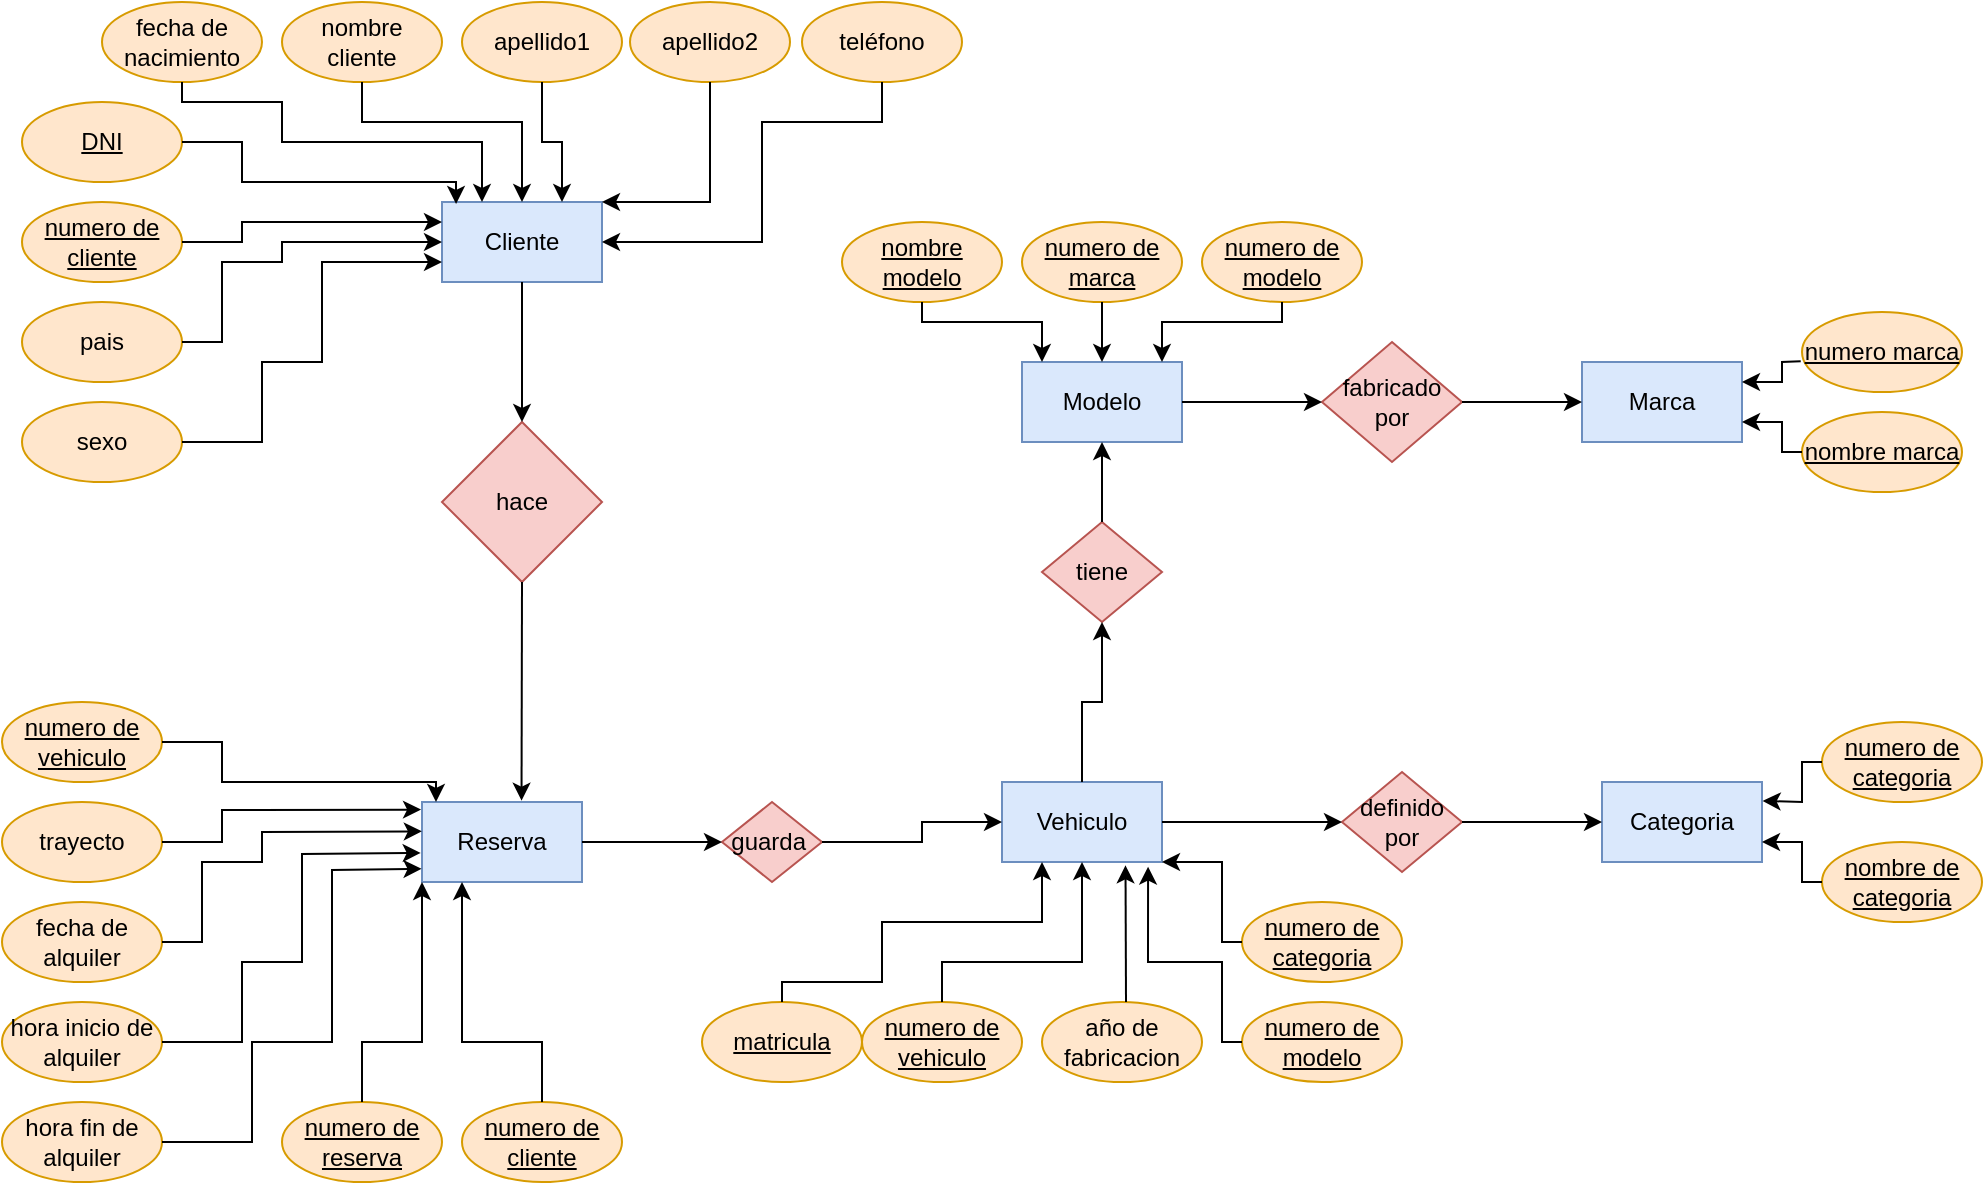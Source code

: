 <mxfile version="20.8.6" type="github">
  <diagram id="_cYmZycInpc1qE4jdaU2" name="Página-1">
    <mxGraphModel dx="1195" dy="637" grid="1" gridSize="10" guides="1" tooltips="1" connect="1" arrows="1" fold="1" page="1" pageScale="1" pageWidth="827" pageHeight="1169" math="0" shadow="0">
      <root>
        <mxCell id="0" />
        <mxCell id="1" parent="0" />
        <mxCell id="M6J59TvCDHp4irNqvtjZ-1" value="Cliente" style="rounded=0;whiteSpace=wrap;html=1;fillColor=#dae8fc;strokeColor=#6c8ebf;" parent="1" vertex="1">
          <mxGeometry x="240" y="220" width="80" height="40" as="geometry" />
        </mxCell>
        <mxCell id="M6J59TvCDHp4irNqvtjZ-2" value="fecha de nacimiento" style="ellipse;whiteSpace=wrap;html=1;fillColor=#ffe6cc;strokeColor=#d79b00;" parent="1" vertex="1">
          <mxGeometry x="70" y="120" width="80" height="40" as="geometry" />
        </mxCell>
        <mxCell id="M6J59TvCDHp4irNqvtjZ-4" value="nombre cliente" style="ellipse;whiteSpace=wrap;html=1;fillColor=#ffe6cc;strokeColor=#d79b00;" parent="1" vertex="1">
          <mxGeometry x="160" y="120" width="80" height="40" as="geometry" />
        </mxCell>
        <mxCell id="M6J59TvCDHp4irNqvtjZ-5" value="apellido1" style="ellipse;whiteSpace=wrap;html=1;fillColor=#ffe6cc;strokeColor=#d79b00;" parent="1" vertex="1">
          <mxGeometry x="250" y="120" width="80" height="40" as="geometry" />
        </mxCell>
        <mxCell id="M6J59TvCDHp4irNqvtjZ-6" value="apellido2" style="ellipse;whiteSpace=wrap;html=1;fillColor=#ffe6cc;strokeColor=#d79b00;" parent="1" vertex="1">
          <mxGeometry x="334" y="120" width="80" height="40" as="geometry" />
        </mxCell>
        <mxCell id="M6J59TvCDHp4irNqvtjZ-7" value="&lt;u&gt;DNI&lt;/u&gt;" style="ellipse;whiteSpace=wrap;html=1;fillColor=#ffe6cc;strokeColor=#d79b00;" parent="1" vertex="1">
          <mxGeometry x="30" y="170" width="80" height="40" as="geometry" />
        </mxCell>
        <mxCell id="M6J59TvCDHp4irNqvtjZ-8" value="teléfono" style="ellipse;whiteSpace=wrap;html=1;fillColor=#ffe6cc;strokeColor=#d79b00;" parent="1" vertex="1">
          <mxGeometry x="420" y="120" width="80" height="40" as="geometry" />
        </mxCell>
        <mxCell id="M6J59TvCDHp4irNqvtjZ-9" value="&lt;u&gt;numero de cliente&lt;/u&gt;" style="ellipse;whiteSpace=wrap;html=1;fillColor=#ffe6cc;strokeColor=#d79b00;" parent="1" vertex="1">
          <mxGeometry x="30" y="220" width="80" height="40" as="geometry" />
        </mxCell>
        <mxCell id="M6J59TvCDHp4irNqvtjZ-10" value="pais" style="ellipse;whiteSpace=wrap;html=1;fillColor=#ffe6cc;strokeColor=#d79b00;" parent="1" vertex="1">
          <mxGeometry x="30" y="270" width="80" height="40" as="geometry" />
        </mxCell>
        <mxCell id="M6J59TvCDHp4irNqvtjZ-11" value="sexo" style="ellipse;whiteSpace=wrap;html=1;fillColor=#ffe6cc;strokeColor=#d79b00;" parent="1" vertex="1">
          <mxGeometry x="30" y="320" width="80" height="40" as="geometry" />
        </mxCell>
        <mxCell id="M6J59TvCDHp4irNqvtjZ-12" value="" style="endArrow=classic;html=1;rounded=0;entryX=0.25;entryY=0;entryDx=0;entryDy=0;" parent="1" source="M6J59TvCDHp4irNqvtjZ-2" target="M6J59TvCDHp4irNqvtjZ-1" edge="1">
          <mxGeometry width="50" height="50" relative="1" as="geometry">
            <mxPoint x="390" y="410" as="sourcePoint" />
            <mxPoint x="440" y="360" as="targetPoint" />
            <Array as="points">
              <mxPoint x="110" y="170" />
              <mxPoint x="160" y="170" />
              <mxPoint x="160" y="190" />
              <mxPoint x="260" y="190" />
            </Array>
          </mxGeometry>
        </mxCell>
        <mxCell id="M6J59TvCDHp4irNqvtjZ-13" value="" style="endArrow=classic;html=1;rounded=0;" parent="1" source="M6J59TvCDHp4irNqvtjZ-4" target="M6J59TvCDHp4irNqvtjZ-1" edge="1">
          <mxGeometry width="50" height="50" relative="1" as="geometry">
            <mxPoint x="390" y="410" as="sourcePoint" />
            <mxPoint x="440" y="360" as="targetPoint" />
            <Array as="points">
              <mxPoint x="200" y="180" />
              <mxPoint x="280" y="180" />
            </Array>
          </mxGeometry>
        </mxCell>
        <mxCell id="M6J59TvCDHp4irNqvtjZ-14" value="" style="endArrow=classic;html=1;rounded=0;entryX=0.75;entryY=0;entryDx=0;entryDy=0;" parent="1" source="M6J59TvCDHp4irNqvtjZ-5" target="M6J59TvCDHp4irNqvtjZ-1" edge="1">
          <mxGeometry width="50" height="50" relative="1" as="geometry">
            <mxPoint x="390" y="410" as="sourcePoint" />
            <mxPoint x="440" y="360" as="targetPoint" />
            <Array as="points">
              <mxPoint x="290" y="190" />
              <mxPoint x="300" y="190" />
            </Array>
          </mxGeometry>
        </mxCell>
        <mxCell id="M6J59TvCDHp4irNqvtjZ-15" value="" style="endArrow=classic;html=1;rounded=0;entryX=1;entryY=0;entryDx=0;entryDy=0;" parent="1" source="M6J59TvCDHp4irNqvtjZ-6" target="M6J59TvCDHp4irNqvtjZ-1" edge="1">
          <mxGeometry width="50" height="50" relative="1" as="geometry">
            <mxPoint x="390" y="410" as="sourcePoint" />
            <mxPoint x="440" y="360" as="targetPoint" />
            <Array as="points">
              <mxPoint x="374" y="220" />
            </Array>
          </mxGeometry>
        </mxCell>
        <mxCell id="M6J59TvCDHp4irNqvtjZ-16" value="" style="endArrow=classic;html=1;rounded=0;exitX=0.5;exitY=1;exitDx=0;exitDy=0;" parent="1" source="M6J59TvCDHp4irNqvtjZ-8" target="M6J59TvCDHp4irNqvtjZ-1" edge="1">
          <mxGeometry width="50" height="50" relative="1" as="geometry">
            <mxPoint x="390" y="410" as="sourcePoint" />
            <mxPoint x="440" y="360" as="targetPoint" />
            <Array as="points">
              <mxPoint x="460" y="180" />
              <mxPoint x="400" y="180" />
              <mxPoint x="400" y="240" />
            </Array>
          </mxGeometry>
        </mxCell>
        <mxCell id="M6J59TvCDHp4irNqvtjZ-17" value="" style="endArrow=classic;html=1;rounded=0;entryX=0.088;entryY=0.025;entryDx=0;entryDy=0;entryPerimeter=0;" parent="1" source="M6J59TvCDHp4irNqvtjZ-7" target="M6J59TvCDHp4irNqvtjZ-1" edge="1">
          <mxGeometry width="50" height="50" relative="1" as="geometry">
            <mxPoint x="390" y="410" as="sourcePoint" />
            <mxPoint x="440" y="360" as="targetPoint" />
            <Array as="points">
              <mxPoint x="140" y="190" />
              <mxPoint x="140" y="210" />
              <mxPoint x="247" y="210" />
            </Array>
          </mxGeometry>
        </mxCell>
        <mxCell id="M6J59TvCDHp4irNqvtjZ-18" value="" style="endArrow=classic;html=1;rounded=0;entryX=0;entryY=0.25;entryDx=0;entryDy=0;" parent="1" source="M6J59TvCDHp4irNqvtjZ-9" target="M6J59TvCDHp4irNqvtjZ-1" edge="1">
          <mxGeometry width="50" height="50" relative="1" as="geometry">
            <mxPoint x="390" y="410" as="sourcePoint" />
            <mxPoint x="440" y="360" as="targetPoint" />
            <Array as="points">
              <mxPoint x="140" y="240" />
              <mxPoint x="140" y="230" />
            </Array>
          </mxGeometry>
        </mxCell>
        <mxCell id="M6J59TvCDHp4irNqvtjZ-19" value="" style="endArrow=classic;html=1;rounded=0;exitX=1;exitY=0.5;exitDx=0;exitDy=0;entryX=0;entryY=0.5;entryDx=0;entryDy=0;" parent="1" source="M6J59TvCDHp4irNqvtjZ-10" target="M6J59TvCDHp4irNqvtjZ-1" edge="1">
          <mxGeometry width="50" height="50" relative="1" as="geometry">
            <mxPoint x="390" y="410" as="sourcePoint" />
            <mxPoint x="440" y="360" as="targetPoint" />
            <Array as="points">
              <mxPoint x="130" y="290" />
              <mxPoint x="130" y="250" />
              <mxPoint x="160" y="250" />
              <mxPoint x="160" y="240" />
            </Array>
          </mxGeometry>
        </mxCell>
        <mxCell id="M6J59TvCDHp4irNqvtjZ-20" value="" style="endArrow=classic;html=1;rounded=0;exitX=1;exitY=0.5;exitDx=0;exitDy=0;entryX=0;entryY=0.75;entryDx=0;entryDy=0;" parent="1" source="M6J59TvCDHp4irNqvtjZ-11" target="M6J59TvCDHp4irNqvtjZ-1" edge="1">
          <mxGeometry width="50" height="50" relative="1" as="geometry">
            <mxPoint x="390" y="410" as="sourcePoint" />
            <mxPoint x="260" y="260" as="targetPoint" />
            <Array as="points">
              <mxPoint x="150" y="340" />
              <mxPoint x="150" y="300" />
              <mxPoint x="180" y="300" />
              <mxPoint x="180" y="250" />
            </Array>
          </mxGeometry>
        </mxCell>
        <mxCell id="M6J59TvCDHp4irNqvtjZ-49" value="Reserva" style="rounded=0;whiteSpace=wrap;html=1;fillColor=#dae8fc;strokeColor=#6c8ebf;" parent="1" vertex="1">
          <mxGeometry x="230" y="520" width="80" height="40" as="geometry" />
        </mxCell>
        <mxCell id="M6J59TvCDHp4irNqvtjZ-50" value="&lt;u&gt;numero de cliente&lt;/u&gt;" style="ellipse;whiteSpace=wrap;html=1;fillColor=#ffe6cc;strokeColor=#d79b00;" parent="1" vertex="1">
          <mxGeometry x="250" y="670" width="80" height="40" as="geometry" />
        </mxCell>
        <mxCell id="M6J59TvCDHp4irNqvtjZ-51" value="&lt;u&gt;numero de reserva&lt;/u&gt;" style="ellipse;whiteSpace=wrap;html=1;fillColor=#ffe6cc;strokeColor=#d79b00;" parent="1" vertex="1">
          <mxGeometry x="160" y="670" width="80" height="40" as="geometry" />
        </mxCell>
        <mxCell id="M6J59TvCDHp4irNqvtjZ-52" value="hora fin de alquiler" style="ellipse;whiteSpace=wrap;html=1;fillColor=#ffe6cc;strokeColor=#d79b00;" parent="1" vertex="1">
          <mxGeometry x="20" y="670" width="80" height="40" as="geometry" />
        </mxCell>
        <mxCell id="M6J59TvCDHp4irNqvtjZ-54" value="&lt;u&gt;numero de vehiculo&lt;/u&gt;" style="ellipse;whiteSpace=wrap;html=1;fillColor=#ffe6cc;strokeColor=#d79b00;" parent="1" vertex="1">
          <mxGeometry x="20" y="470" width="80" height="40" as="geometry" />
        </mxCell>
        <mxCell id="M6J59TvCDHp4irNqvtjZ-56" value="trayecto" style="ellipse;whiteSpace=wrap;html=1;fillColor=#ffe6cc;strokeColor=#d79b00;" parent="1" vertex="1">
          <mxGeometry x="20" y="520" width="80" height="40" as="geometry" />
        </mxCell>
        <mxCell id="M6J59TvCDHp4irNqvtjZ-57" value="fecha de alquiler" style="ellipse;whiteSpace=wrap;html=1;fillColor=#ffe6cc;strokeColor=#d79b00;" parent="1" vertex="1">
          <mxGeometry x="20" y="570" width="80" height="40" as="geometry" />
        </mxCell>
        <mxCell id="M6J59TvCDHp4irNqvtjZ-58" value="hora inicio de alquiler" style="ellipse;whiteSpace=wrap;html=1;fillColor=#ffe6cc;strokeColor=#d79b00;" parent="1" vertex="1">
          <mxGeometry x="20" y="620" width="80" height="40" as="geometry" />
        </mxCell>
        <mxCell id="M6J59TvCDHp4irNqvtjZ-61" value="" style="endArrow=classic;html=1;rounded=0;entryX=-0.003;entryY=0.835;entryDx=0;entryDy=0;entryPerimeter=0;" parent="1" source="M6J59TvCDHp4irNqvtjZ-52" target="M6J59TvCDHp4irNqvtjZ-49" edge="1">
          <mxGeometry width="50" height="50" relative="1" as="geometry">
            <mxPoint x="380" y="710" as="sourcePoint" />
            <mxPoint x="430" y="660" as="targetPoint" />
            <Array as="points">
              <mxPoint x="145" y="690" />
              <mxPoint x="145" y="640" />
              <mxPoint x="185" y="640" />
              <mxPoint x="185" y="580" />
              <mxPoint x="185" y="554" />
            </Array>
          </mxGeometry>
        </mxCell>
        <mxCell id="M6J59TvCDHp4irNqvtjZ-64" value="" style="endArrow=classic;html=1;rounded=0;" parent="1" source="M6J59TvCDHp4irNqvtjZ-54" edge="1">
          <mxGeometry width="50" height="50" relative="1" as="geometry">
            <mxPoint x="380" y="710" as="sourcePoint" />
            <mxPoint x="237" y="520" as="targetPoint" />
            <Array as="points">
              <mxPoint x="130" y="490" />
              <mxPoint x="130" y="510" />
              <mxPoint x="237" y="510" />
            </Array>
          </mxGeometry>
        </mxCell>
        <mxCell id="M6J59TvCDHp4irNqvtjZ-65" value="" style="endArrow=classic;html=1;rounded=0;entryX=-0.006;entryY=0.095;entryDx=0;entryDy=0;entryPerimeter=0;" parent="1" source="M6J59TvCDHp4irNqvtjZ-56" target="M6J59TvCDHp4irNqvtjZ-49" edge="1">
          <mxGeometry width="50" height="50" relative="1" as="geometry">
            <mxPoint x="380" y="710" as="sourcePoint" />
            <mxPoint x="430" y="660" as="targetPoint" />
            <Array as="points">
              <mxPoint x="130" y="540" />
              <mxPoint x="130" y="524" />
            </Array>
          </mxGeometry>
        </mxCell>
        <mxCell id="M6J59TvCDHp4irNqvtjZ-66" value="" style="endArrow=classic;html=1;rounded=0;exitX=1;exitY=0.5;exitDx=0;exitDy=0;entryX=-0.001;entryY=0.367;entryDx=0;entryDy=0;entryPerimeter=0;" parent="1" source="M6J59TvCDHp4irNqvtjZ-57" target="M6J59TvCDHp4irNqvtjZ-49" edge="1">
          <mxGeometry width="50" height="50" relative="1" as="geometry">
            <mxPoint x="380" y="710" as="sourcePoint" />
            <mxPoint x="430" y="660" as="targetPoint" />
            <Array as="points">
              <mxPoint x="120" y="590" />
              <mxPoint x="120" y="550" />
              <mxPoint x="150" y="550" />
              <mxPoint x="150" y="535" />
            </Array>
          </mxGeometry>
        </mxCell>
        <mxCell id="M6J59TvCDHp4irNqvtjZ-67" value="" style="endArrow=classic;html=1;rounded=0;exitX=1;exitY=0.5;exitDx=0;exitDy=0;entryX=-0.008;entryY=0.636;entryDx=0;entryDy=0;entryPerimeter=0;" parent="1" source="M6J59TvCDHp4irNqvtjZ-58" target="M6J59TvCDHp4irNqvtjZ-49" edge="1">
          <mxGeometry width="50" height="50" relative="1" as="geometry">
            <mxPoint x="380" y="710" as="sourcePoint" />
            <mxPoint x="250" y="560" as="targetPoint" />
            <Array as="points">
              <mxPoint x="140" y="640" />
              <mxPoint x="140" y="600" />
              <mxPoint x="170" y="600" />
              <mxPoint x="170" y="546" />
            </Array>
          </mxGeometry>
        </mxCell>
        <mxCell id="M6J59TvCDHp4irNqvtjZ-70" value="Vehiculo" style="rounded=0;whiteSpace=wrap;html=1;fillColor=#dae8fc;strokeColor=#6c8ebf;" parent="1" vertex="1">
          <mxGeometry x="520" y="510" width="80" height="40" as="geometry" />
        </mxCell>
        <mxCell id="M6J59TvCDHp4irNqvtjZ-71" value="año de fabricacion" style="ellipse;whiteSpace=wrap;html=1;fillColor=#ffe6cc;strokeColor=#d79b00;" parent="1" vertex="1">
          <mxGeometry x="540" y="620" width="80" height="40" as="geometry" />
        </mxCell>
        <mxCell id="M6J59TvCDHp4irNqvtjZ-72" value="&lt;u&gt;numero de vehiculo&lt;/u&gt;" style="ellipse;whiteSpace=wrap;html=1;fillColor=#ffe6cc;strokeColor=#d79b00;" parent="1" vertex="1">
          <mxGeometry x="450" y="620" width="80" height="40" as="geometry" />
        </mxCell>
        <mxCell id="M6J59TvCDHp4irNqvtjZ-73" value="&lt;u&gt;matricula&lt;/u&gt;" style="ellipse;whiteSpace=wrap;html=1;fillColor=#ffe6cc;strokeColor=#d79b00;" parent="1" vertex="1">
          <mxGeometry x="370" y="620" width="80" height="40" as="geometry" />
        </mxCell>
        <mxCell id="M6J59TvCDHp4irNqvtjZ-74" value="&lt;u&gt;numero de categoria&lt;/u&gt;" style="ellipse;whiteSpace=wrap;html=1;fillColor=#ffe6cc;strokeColor=#d79b00;" parent="1" vertex="1">
          <mxGeometry x="640" y="570" width="80" height="40" as="geometry" />
        </mxCell>
        <mxCell id="M6J59TvCDHp4irNqvtjZ-75" value="&lt;u&gt;numero de modelo&lt;/u&gt;" style="ellipse;whiteSpace=wrap;html=1;fillColor=#ffe6cc;strokeColor=#d79b00;" parent="1" vertex="1">
          <mxGeometry x="640" y="620" width="80" height="40" as="geometry" />
        </mxCell>
        <mxCell id="M6J59TvCDHp4irNqvtjZ-87" value="Categoria" style="rounded=0;whiteSpace=wrap;html=1;fillColor=#dae8fc;strokeColor=#6c8ebf;" parent="1" vertex="1">
          <mxGeometry x="820" y="510" width="80" height="40" as="geometry" />
        </mxCell>
        <mxCell id="M6J59TvCDHp4irNqvtjZ-89" value="&lt;u&gt;numero de categoria&lt;/u&gt;" style="ellipse;whiteSpace=wrap;html=1;fillColor=#ffe6cc;strokeColor=#d79b00;" parent="1" vertex="1">
          <mxGeometry x="930" y="480" width="80" height="40" as="geometry" />
        </mxCell>
        <mxCell id="M6J59TvCDHp4irNqvtjZ-90" value="&lt;u&gt;nombre de categoria&lt;/u&gt;" style="ellipse;whiteSpace=wrap;html=1;fillColor=#ffe6cc;strokeColor=#d79b00;" parent="1" vertex="1">
          <mxGeometry x="930" y="540" width="80" height="40" as="geometry" />
        </mxCell>
        <mxCell id="M6J59TvCDHp4irNqvtjZ-93" value="" style="endArrow=classic;html=1;rounded=0;entryX=1.004;entryY=0.237;entryDx=0;entryDy=0;entryPerimeter=0;" parent="1" source="M6J59TvCDHp4irNqvtjZ-89" target="M6J59TvCDHp4irNqvtjZ-87" edge="1">
          <mxGeometry width="50" height="50" relative="1" as="geometry">
            <mxPoint x="1070" y="780" as="sourcePoint" />
            <mxPoint x="1120" y="730" as="targetPoint" />
            <Array as="points">
              <mxPoint x="920" y="500" />
              <mxPoint x="920" y="520" />
            </Array>
          </mxGeometry>
        </mxCell>
        <mxCell id="M6J59TvCDHp4irNqvtjZ-96" value="Modelo" style="rounded=0;whiteSpace=wrap;html=1;fillColor=#dae8fc;strokeColor=#6c8ebf;" parent="1" vertex="1">
          <mxGeometry x="530" y="300" width="80" height="40" as="geometry" />
        </mxCell>
        <mxCell id="M6J59TvCDHp4irNqvtjZ-97" value="&lt;u&gt;numero de modelo&lt;/u&gt;" style="ellipse;whiteSpace=wrap;html=1;fillColor=#ffe6cc;strokeColor=#d79b00;" parent="1" vertex="1">
          <mxGeometry x="620" y="230" width="80" height="40" as="geometry" />
        </mxCell>
        <mxCell id="M6J59TvCDHp4irNqvtjZ-98" value="&lt;u&gt;numero de marca&lt;/u&gt;" style="ellipse;whiteSpace=wrap;html=1;fillColor=#ffe6cc;strokeColor=#d79b00;" parent="1" vertex="1">
          <mxGeometry x="530" y="230" width="80" height="40" as="geometry" />
        </mxCell>
        <mxCell id="M6J59TvCDHp4irNqvtjZ-106" value="&lt;u&gt;nombre modelo&lt;/u&gt;" style="ellipse;whiteSpace=wrap;html=1;fillColor=#ffe6cc;strokeColor=#d79b00;" parent="1" vertex="1">
          <mxGeometry x="440" y="230" width="80" height="40" as="geometry" />
        </mxCell>
        <mxCell id="M6J59TvCDHp4irNqvtjZ-108" value="Marca" style="rounded=0;whiteSpace=wrap;html=1;fillColor=#dae8fc;strokeColor=#6c8ebf;" parent="1" vertex="1">
          <mxGeometry x="810" y="300" width="80" height="40" as="geometry" />
        </mxCell>
        <mxCell id="M6J59TvCDHp4irNqvtjZ-109" value="&lt;u&gt;numero marca&lt;/u&gt;" style="ellipse;whiteSpace=wrap;html=1;fillColor=#ffe6cc;strokeColor=#d79b00;" parent="1" vertex="1">
          <mxGeometry x="920" y="275" width="80" height="40" as="geometry" />
        </mxCell>
        <mxCell id="M6J59TvCDHp4irNqvtjZ-110" value="&lt;u&gt;nombre marca&lt;/u&gt;" style="ellipse;whiteSpace=wrap;html=1;fillColor=#ffe6cc;strokeColor=#d79b00;" parent="1" vertex="1">
          <mxGeometry x="920" y="325" width="80" height="40" as="geometry" />
        </mxCell>
        <mxCell id="M6J59TvCDHp4irNqvtjZ-113" value="hace" style="rhombus;whiteSpace=wrap;html=1;fillColor=#f8cecc;strokeColor=#b85450;" parent="1" vertex="1">
          <mxGeometry x="240" y="330" width="80" height="80" as="geometry" />
        </mxCell>
        <mxCell id="M6J59TvCDHp4irNqvtjZ-114" value="" style="endArrow=classic;html=1;rounded=0;exitX=0.5;exitY=1;exitDx=0;exitDy=0;" parent="1" source="M6J59TvCDHp4irNqvtjZ-1" target="M6J59TvCDHp4irNqvtjZ-113" edge="1">
          <mxGeometry width="50" height="50" relative="1" as="geometry">
            <mxPoint x="560" y="470" as="sourcePoint" />
            <mxPoint x="610" y="420" as="targetPoint" />
          </mxGeometry>
        </mxCell>
        <mxCell id="M6J59TvCDHp4irNqvtjZ-115" value="" style="endArrow=classic;html=1;rounded=0;exitX=0.5;exitY=1;exitDx=0;exitDy=0;entryX=0.622;entryY=-0.017;entryDx=0;entryDy=0;entryPerimeter=0;" parent="1" source="M6J59TvCDHp4irNqvtjZ-113" target="M6J59TvCDHp4irNqvtjZ-49" edge="1">
          <mxGeometry width="50" height="50" relative="1" as="geometry">
            <mxPoint x="560" y="470" as="sourcePoint" />
            <mxPoint x="610" y="420" as="targetPoint" />
          </mxGeometry>
        </mxCell>
        <mxCell id="M6J59TvCDHp4irNqvtjZ-116" value="" style="endArrow=classic;html=1;rounded=0;exitX=0.5;exitY=0;exitDx=0;exitDy=0;entryX=0.5;entryY=1;entryDx=0;entryDy=0;" parent="1" source="M6J59TvCDHp4irNqvtjZ-72" target="M6J59TvCDHp4irNqvtjZ-70" edge="1">
          <mxGeometry width="50" height="50" relative="1" as="geometry">
            <mxPoint x="660" y="640" as="sourcePoint" />
            <mxPoint x="710" y="590" as="targetPoint" />
            <Array as="points">
              <mxPoint x="490" y="600" />
              <mxPoint x="560" y="600" />
            </Array>
          </mxGeometry>
        </mxCell>
        <mxCell id="M6J59TvCDHp4irNqvtjZ-117" value="" style="endArrow=classic;html=1;rounded=0;entryX=0.25;entryY=1;entryDx=0;entryDy=0;exitX=0.5;exitY=0;exitDx=0;exitDy=0;" parent="1" source="M6J59TvCDHp4irNqvtjZ-73" target="M6J59TvCDHp4irNqvtjZ-70" edge="1">
          <mxGeometry width="50" height="50" relative="1" as="geometry">
            <mxPoint x="580" y="580" as="sourcePoint" />
            <mxPoint x="630" y="530" as="targetPoint" />
            <Array as="points">
              <mxPoint x="410" y="610" />
              <mxPoint x="460" y="610" />
              <mxPoint x="460" y="580" />
              <mxPoint x="540" y="580" />
            </Array>
          </mxGeometry>
        </mxCell>
        <mxCell id="M6J59TvCDHp4irNqvtjZ-120" value="" style="endArrow=classic;html=1;rounded=0;exitX=0;exitY=0.5;exitDx=0;exitDy=0;entryX=1;entryY=1;entryDx=0;entryDy=0;" parent="1" source="M6J59TvCDHp4irNqvtjZ-74" target="M6J59TvCDHp4irNqvtjZ-70" edge="1">
          <mxGeometry width="50" height="50" relative="1" as="geometry">
            <mxPoint x="650" y="580" as="sourcePoint" />
            <mxPoint x="570" y="580" as="targetPoint" />
            <Array as="points">
              <mxPoint x="630" y="590" />
              <mxPoint x="630" y="580" />
              <mxPoint x="630" y="550" />
              <mxPoint x="620" y="550" />
            </Array>
          </mxGeometry>
        </mxCell>
        <mxCell id="M6J59TvCDHp4irNqvtjZ-121" value="" style="endArrow=classic;html=1;rounded=0;exitX=0;exitY=0.5;exitDx=0;exitDy=0;entryX=0.913;entryY=1.058;entryDx=0;entryDy=0;entryPerimeter=0;" parent="1" source="M6J59TvCDHp4irNqvtjZ-75" target="M6J59TvCDHp4irNqvtjZ-70" edge="1">
          <mxGeometry width="50" height="50" relative="1" as="geometry">
            <mxPoint x="670" y="620" as="sourcePoint" />
            <mxPoint x="720" y="570" as="targetPoint" />
            <Array as="points">
              <mxPoint x="630" y="640" />
              <mxPoint x="630" y="600" />
              <mxPoint x="610" y="600" />
              <mxPoint x="593" y="600" />
            </Array>
          </mxGeometry>
        </mxCell>
        <mxCell id="M6J59TvCDHp4irNqvtjZ-122" value="" style="endArrow=classic;html=1;rounded=0;exitX=0.525;exitY=0;exitDx=0;exitDy=0;entryX=0.772;entryY=1.042;entryDx=0;entryDy=0;entryPerimeter=0;exitPerimeter=0;" parent="1" source="M6J59TvCDHp4irNqvtjZ-71" target="M6J59TvCDHp4irNqvtjZ-70" edge="1">
          <mxGeometry width="50" height="50" relative="1" as="geometry">
            <mxPoint x="700" y="660" as="sourcePoint" />
            <mxPoint x="750" y="610" as="targetPoint" />
          </mxGeometry>
        </mxCell>
        <mxCell id="M6J59TvCDHp4irNqvtjZ-123" value="guarda&amp;nbsp;" style="rhombus;whiteSpace=wrap;html=1;fillColor=#f8cecc;strokeColor=#b85450;" parent="1" vertex="1">
          <mxGeometry x="380" y="520" width="50" height="40" as="geometry" />
        </mxCell>
        <mxCell id="M6J59TvCDHp4irNqvtjZ-124" value="" style="endArrow=classic;html=1;rounded=0;exitX=1;exitY=0.5;exitDx=0;exitDy=0;" parent="1" source="M6J59TvCDHp4irNqvtjZ-49" target="M6J59TvCDHp4irNqvtjZ-123" edge="1">
          <mxGeometry width="50" height="50" relative="1" as="geometry">
            <mxPoint x="340" y="615" as="sourcePoint" />
            <mxPoint x="390" y="565" as="targetPoint" />
          </mxGeometry>
        </mxCell>
        <mxCell id="M6J59TvCDHp4irNqvtjZ-126" value="" style="endArrow=classic;html=1;rounded=0;entryX=0;entryY=0.5;entryDx=0;entryDy=0;exitX=1;exitY=0.5;exitDx=0;exitDy=0;" parent="1" source="M6J59TvCDHp4irNqvtjZ-123" target="M6J59TvCDHp4irNqvtjZ-70" edge="1">
          <mxGeometry width="50" height="50" relative="1" as="geometry">
            <mxPoint x="390" y="570" as="sourcePoint" />
            <mxPoint x="440" y="520" as="targetPoint" />
            <Array as="points">
              <mxPoint x="480" y="540" />
              <mxPoint x="480" y="530" />
            </Array>
          </mxGeometry>
        </mxCell>
        <mxCell id="M6J59TvCDHp4irNqvtjZ-127" value="" style="endArrow=classic;html=1;rounded=0;entryX=1;entryY=0.75;entryDx=0;entryDy=0;exitX=0;exitY=0.5;exitDx=0;exitDy=0;" parent="1" source="M6J59TvCDHp4irNqvtjZ-90" target="M6J59TvCDHp4irNqvtjZ-87" edge="1">
          <mxGeometry width="50" height="50" relative="1" as="geometry">
            <mxPoint x="790" y="600" as="sourcePoint" />
            <mxPoint x="840" y="550" as="targetPoint" />
            <Array as="points">
              <mxPoint x="920" y="560" />
              <mxPoint x="920" y="540" />
            </Array>
          </mxGeometry>
        </mxCell>
        <mxCell id="M6J59TvCDHp4irNqvtjZ-128" value="definido por" style="rhombus;whiteSpace=wrap;html=1;fillColor=#f8cecc;strokeColor=#b85450;" parent="1" vertex="1">
          <mxGeometry x="690" y="505" width="60" height="50" as="geometry" />
        </mxCell>
        <mxCell id="M6J59TvCDHp4irNqvtjZ-129" value="" style="endArrow=classic;html=1;rounded=0;exitX=1;exitY=0.5;exitDx=0;exitDy=0;" parent="1" source="M6J59TvCDHp4irNqvtjZ-70" edge="1">
          <mxGeometry width="50" height="50" relative="1" as="geometry">
            <mxPoint x="740" y="580" as="sourcePoint" />
            <mxPoint x="690" y="530" as="targetPoint" />
          </mxGeometry>
        </mxCell>
        <mxCell id="M6J59TvCDHp4irNqvtjZ-130" value="" style="endArrow=classic;html=1;rounded=0;entryX=0;entryY=0.5;entryDx=0;entryDy=0;" parent="1" source="M6J59TvCDHp4irNqvtjZ-128" target="M6J59TvCDHp4irNqvtjZ-87" edge="1">
          <mxGeometry width="50" height="50" relative="1" as="geometry">
            <mxPoint x="740" y="580" as="sourcePoint" />
            <mxPoint x="790" y="530" as="targetPoint" />
          </mxGeometry>
        </mxCell>
        <mxCell id="M6J59TvCDHp4irNqvtjZ-131" value="" style="endArrow=classic;html=1;rounded=0;exitX=0.5;exitY=1;exitDx=0;exitDy=0;entryX=0.125;entryY=0;entryDx=0;entryDy=0;entryPerimeter=0;" parent="1" source="M6J59TvCDHp4irNqvtjZ-106" target="M6J59TvCDHp4irNqvtjZ-96" edge="1">
          <mxGeometry width="50" height="50" relative="1" as="geometry">
            <mxPoint x="630" y="370" as="sourcePoint" />
            <mxPoint x="680" y="320" as="targetPoint" />
            <Array as="points">
              <mxPoint x="480" y="280" />
              <mxPoint x="520" y="280" />
              <mxPoint x="540" y="280" />
              <mxPoint x="540" y="290" />
            </Array>
          </mxGeometry>
        </mxCell>
        <mxCell id="M6J59TvCDHp4irNqvtjZ-132" value="" style="endArrow=classic;html=1;rounded=0;exitX=0.5;exitY=1;exitDx=0;exitDy=0;entryX=0.5;entryY=0;entryDx=0;entryDy=0;" parent="1" source="M6J59TvCDHp4irNqvtjZ-98" target="M6J59TvCDHp4irNqvtjZ-96" edge="1">
          <mxGeometry width="50" height="50" relative="1" as="geometry">
            <mxPoint x="560" y="330" as="sourcePoint" />
            <mxPoint x="610" y="280" as="targetPoint" />
          </mxGeometry>
        </mxCell>
        <mxCell id="M6J59TvCDHp4irNqvtjZ-133" value="" style="endArrow=classic;html=1;rounded=0;exitX=0.5;exitY=1;exitDx=0;exitDy=0;entryX=0.875;entryY=0;entryDx=0;entryDy=0;entryPerimeter=0;" parent="1" source="M6J59TvCDHp4irNqvtjZ-97" target="M6J59TvCDHp4irNqvtjZ-96" edge="1">
          <mxGeometry width="50" height="50" relative="1" as="geometry">
            <mxPoint x="560" y="330" as="sourcePoint" />
            <mxPoint x="610" y="280" as="targetPoint" />
            <Array as="points">
              <mxPoint x="660" y="280" />
              <mxPoint x="600" y="280" />
            </Array>
          </mxGeometry>
        </mxCell>
        <mxCell id="M6J59TvCDHp4irNqvtjZ-134" value="tiene" style="rhombus;whiteSpace=wrap;html=1;fillColor=#f8cecc;strokeColor=#b85450;" parent="1" vertex="1">
          <mxGeometry x="540" y="380" width="60" height="50" as="geometry" />
        </mxCell>
        <mxCell id="M6J59TvCDHp4irNqvtjZ-137" value="" style="endArrow=classic;html=1;rounded=0;exitX=-0.008;exitY=0.617;exitDx=0;exitDy=0;exitPerimeter=0;entryX=1;entryY=0.25;entryDx=0;entryDy=0;" parent="1" source="M6J59TvCDHp4irNqvtjZ-109" target="M6J59TvCDHp4irNqvtjZ-108" edge="1">
          <mxGeometry width="50" height="50" relative="1" as="geometry">
            <mxPoint x="900" y="350" as="sourcePoint" />
            <mxPoint x="950" y="300" as="targetPoint" />
            <Array as="points">
              <mxPoint x="910" y="300" />
              <mxPoint x="910" y="310" />
            </Array>
          </mxGeometry>
        </mxCell>
        <mxCell id="M6J59TvCDHp4irNqvtjZ-138" value="" style="endArrow=classic;html=1;rounded=0;entryX=1;entryY=0.75;entryDx=0;entryDy=0;exitX=0;exitY=0.5;exitDx=0;exitDy=0;" parent="1" source="M6J59TvCDHp4irNqvtjZ-110" target="M6J59TvCDHp4irNqvtjZ-108" edge="1">
          <mxGeometry width="50" height="50" relative="1" as="geometry">
            <mxPoint x="900" y="350" as="sourcePoint" />
            <mxPoint x="950" y="300" as="targetPoint" />
            <Array as="points">
              <mxPoint x="910" y="345" />
              <mxPoint x="910" y="330" />
            </Array>
          </mxGeometry>
        </mxCell>
        <mxCell id="M6J59TvCDHp4irNqvtjZ-139" value="fabricado por" style="rhombus;whiteSpace=wrap;html=1;fillColor=#f8cecc;strokeColor=#b85450;" parent="1" vertex="1">
          <mxGeometry x="680" y="290" width="70" height="60" as="geometry" />
        </mxCell>
        <mxCell id="M6J59TvCDHp4irNqvtjZ-140" value="" style="endArrow=classic;html=1;rounded=0;exitX=0.5;exitY=0;exitDx=0;exitDy=0;entryX=0.5;entryY=1;entryDx=0;entryDy=0;" parent="1" source="M6J59TvCDHp4irNqvtjZ-70" target="M6J59TvCDHp4irNqvtjZ-134" edge="1">
          <mxGeometry width="50" height="50" relative="1" as="geometry">
            <mxPoint x="730" y="370" as="sourcePoint" />
            <mxPoint x="780" y="320" as="targetPoint" />
            <Array as="points">
              <mxPoint x="560" y="470" />
              <mxPoint x="570" y="470" />
            </Array>
          </mxGeometry>
        </mxCell>
        <mxCell id="M6J59TvCDHp4irNqvtjZ-141" value="" style="endArrow=classic;html=1;rounded=0;exitX=0.5;exitY=0;exitDx=0;exitDy=0;entryX=0.5;entryY=1;entryDx=0;entryDy=0;" parent="1" source="M6J59TvCDHp4irNqvtjZ-134" target="M6J59TvCDHp4irNqvtjZ-96" edge="1">
          <mxGeometry width="50" height="50" relative="1" as="geometry">
            <mxPoint x="620" y="420" as="sourcePoint" />
            <mxPoint x="670" y="370" as="targetPoint" />
          </mxGeometry>
        </mxCell>
        <mxCell id="M6J59TvCDHp4irNqvtjZ-142" value="" style="endArrow=classic;html=1;rounded=0;exitX=1;exitY=0.5;exitDx=0;exitDy=0;entryX=0;entryY=0.5;entryDx=0;entryDy=0;" parent="1" source="M6J59TvCDHp4irNqvtjZ-96" target="M6J59TvCDHp4irNqvtjZ-139" edge="1">
          <mxGeometry width="50" height="50" relative="1" as="geometry">
            <mxPoint x="620" y="380" as="sourcePoint" />
            <mxPoint x="670" y="330" as="targetPoint" />
          </mxGeometry>
        </mxCell>
        <mxCell id="M6J59TvCDHp4irNqvtjZ-143" value="" style="endArrow=classic;html=1;rounded=0;exitX=1;exitY=0.5;exitDx=0;exitDy=0;" parent="1" source="M6J59TvCDHp4irNqvtjZ-139" target="M6J59TvCDHp4irNqvtjZ-108" edge="1">
          <mxGeometry width="50" height="50" relative="1" as="geometry">
            <mxPoint x="620" y="380" as="sourcePoint" />
            <mxPoint x="670" y="330" as="targetPoint" />
          </mxGeometry>
        </mxCell>
        <mxCell id="M6J59TvCDHp4irNqvtjZ-144" value="" style="endArrow=classic;html=1;rounded=0;exitX=0.5;exitY=0;exitDx=0;exitDy=0;entryX=0;entryY=1;entryDx=0;entryDy=0;" parent="1" source="M6J59TvCDHp4irNqvtjZ-51" target="M6J59TvCDHp4irNqvtjZ-49" edge="1">
          <mxGeometry width="50" height="50" relative="1" as="geometry">
            <mxPoint x="380" y="560" as="sourcePoint" />
            <mxPoint x="430" y="510" as="targetPoint" />
            <Array as="points">
              <mxPoint x="200" y="640" />
              <mxPoint x="230" y="640" />
            </Array>
          </mxGeometry>
        </mxCell>
        <mxCell id="M6J59TvCDHp4irNqvtjZ-145" value="" style="endArrow=classic;html=1;rounded=0;exitX=0.5;exitY=0;exitDx=0;exitDy=0;entryX=0.25;entryY=1;entryDx=0;entryDy=0;" parent="1" source="M6J59TvCDHp4irNqvtjZ-50" target="M6J59TvCDHp4irNqvtjZ-49" edge="1">
          <mxGeometry width="50" height="50" relative="1" as="geometry">
            <mxPoint x="300" y="600" as="sourcePoint" />
            <mxPoint x="350" y="550" as="targetPoint" />
            <Array as="points">
              <mxPoint x="290" y="640" />
              <mxPoint x="250" y="640" />
            </Array>
          </mxGeometry>
        </mxCell>
      </root>
    </mxGraphModel>
  </diagram>
</mxfile>
